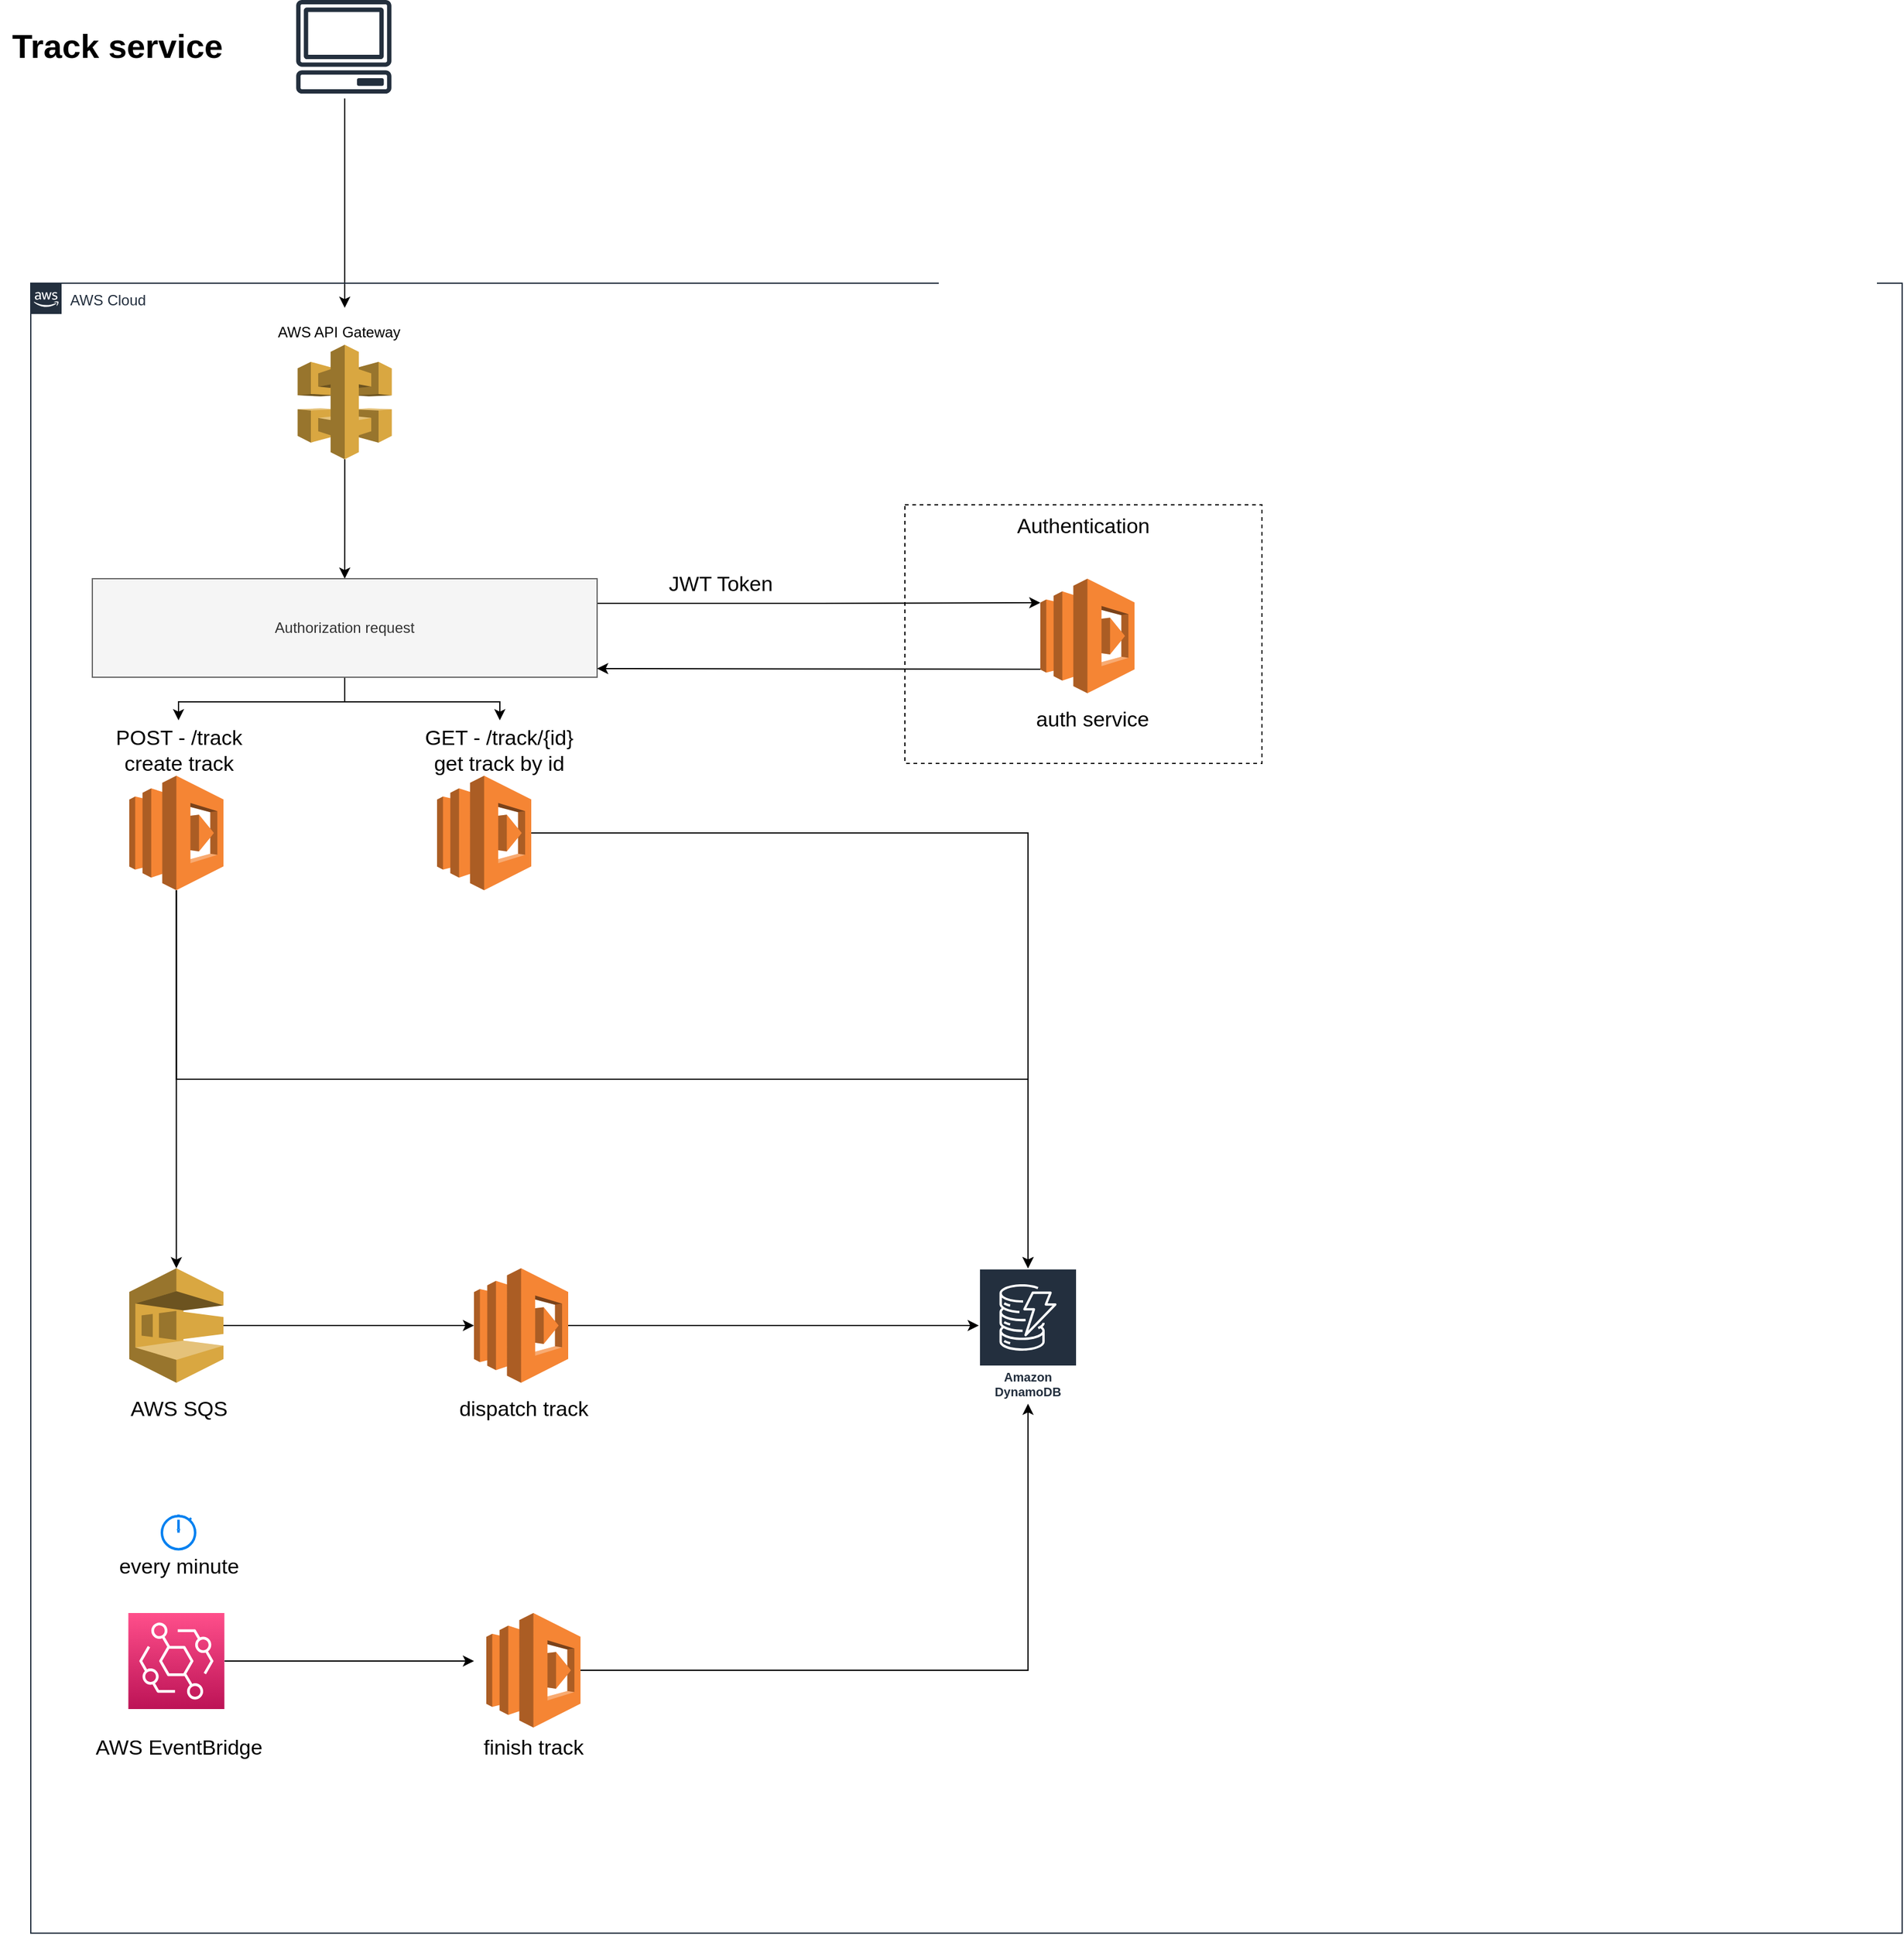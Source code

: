 <mxfile version="17.5.0" type="github">
  <diagram id="sx4DB-smJGjERo_jBSHq" name="Page-1">
    <mxGraphModel dx="3778" dy="2700" grid="1" gridSize="10" guides="1" tooltips="1" connect="1" arrows="1" fold="1" page="1" pageScale="1" pageWidth="827" pageHeight="1169" background="#FFFFFF" math="0" shadow="0">
      <root>
        <mxCell id="0" />
        <mxCell id="1" parent="0" />
        <mxCell id="05hHKeat-juu67TqZmML-72" style="edgeStyle=orthogonalEdgeStyle;rounded=0;orthogonalLoop=1;jettySize=auto;html=1;fontSize=17;" parent="1" source="05hHKeat-juu67TqZmML-2" target="05hHKeat-juu67TqZmML-4" edge="1">
          <mxGeometry relative="1" as="geometry" />
        </mxCell>
        <mxCell id="05hHKeat-juu67TqZmML-2" value="" style="outlineConnect=0;dashed=0;verticalLabelPosition=bottom;verticalAlign=top;align=center;html=1;shape=mxgraph.aws3.api_gateway;fillColor=#D9A741;gradientColor=none;" parent="1" vertex="1">
          <mxGeometry x="236.75" y="130" width="76.5" height="93" as="geometry" />
        </mxCell>
        <mxCell id="05hHKeat-juu67TqZmML-3" value="AWS API Gateway" style="text;html=1;align=center;verticalAlign=middle;resizable=0;points=[];autosize=1;strokeColor=none;fillColor=none;" parent="1" vertex="1">
          <mxGeometry x="210" y="110" width="120" height="20" as="geometry" />
        </mxCell>
        <mxCell id="05hHKeat-juu67TqZmML-40" style="edgeStyle=orthogonalEdgeStyle;rounded=0;orthogonalLoop=1;jettySize=auto;html=1;exitX=1;exitY=0.25;exitDx=0;exitDy=0;entryX=0;entryY=0.21;entryDx=0;entryDy=0;entryPerimeter=0;fontSize=17;" parent="1" source="05hHKeat-juu67TqZmML-4" target="05hHKeat-juu67TqZmML-9" edge="1">
          <mxGeometry relative="1" as="geometry" />
        </mxCell>
        <mxCell id="05hHKeat-juu67TqZmML-43" style="edgeStyle=orthogonalEdgeStyle;rounded=0;orthogonalLoop=1;jettySize=auto;html=1;exitX=0.5;exitY=1;exitDx=0;exitDy=0;fontSize=17;" parent="1" source="05hHKeat-juu67TqZmML-4" target="05hHKeat-juu67TqZmML-22" edge="1">
          <mxGeometry relative="1" as="geometry" />
        </mxCell>
        <mxCell id="05hHKeat-juu67TqZmML-44" style="edgeStyle=orthogonalEdgeStyle;rounded=0;orthogonalLoop=1;jettySize=auto;html=1;entryX=0.507;entryY=0;entryDx=0;entryDy=0;entryPerimeter=0;fontSize=17;" parent="1" source="05hHKeat-juu67TqZmML-4" target="05hHKeat-juu67TqZmML-23" edge="1">
          <mxGeometry relative="1" as="geometry" />
        </mxCell>
        <mxCell id="05hHKeat-juu67TqZmML-4" value="Authorization request" style="whiteSpace=wrap;html=1;fillColor=#f5f5f5;fontColor=#333333;strokeColor=#666666;" parent="1" vertex="1">
          <mxGeometry x="70" y="320" width="410" height="80" as="geometry" />
        </mxCell>
        <mxCell id="05hHKeat-juu67TqZmML-41" style="edgeStyle=orthogonalEdgeStyle;rounded=0;orthogonalLoop=1;jettySize=auto;html=1;exitX=0;exitY=0.79;exitDx=0;exitDy=0;exitPerimeter=0;fontSize=17;" parent="1" source="05hHKeat-juu67TqZmML-9" edge="1">
          <mxGeometry relative="1" as="geometry">
            <mxPoint x="480" y="393" as="targetPoint" />
          </mxGeometry>
        </mxCell>
        <mxCell id="05hHKeat-juu67TqZmML-9" value="" style="outlineConnect=0;dashed=0;verticalLabelPosition=bottom;verticalAlign=top;align=center;html=1;shape=mxgraph.aws3.lambda;fillColor=#F58534;gradientColor=none;" parent="1" vertex="1">
          <mxGeometry x="840" y="320" width="76.5" height="93" as="geometry" />
        </mxCell>
        <mxCell id="05hHKeat-juu67TqZmML-20" style="edgeStyle=orthogonalEdgeStyle;rounded=0;orthogonalLoop=1;jettySize=auto;html=1;exitX=0.5;exitY=1;exitDx=0;exitDy=0;exitPerimeter=0;fontSize=17;" parent="1" source="05hHKeat-juu67TqZmML-17" target="05hHKeat-juu67TqZmML-19" edge="1">
          <mxGeometry relative="1" as="geometry" />
        </mxCell>
        <mxCell id="05hHKeat-juu67TqZmML-47" style="edgeStyle=orthogonalEdgeStyle;rounded=0;orthogonalLoop=1;jettySize=auto;html=1;exitX=0.5;exitY=1;exitDx=0;exitDy=0;exitPerimeter=0;entryX=0.5;entryY=0;entryDx=0;entryDy=0;entryPerimeter=0;fontSize=17;" parent="1" source="05hHKeat-juu67TqZmML-17" target="05hHKeat-juu67TqZmML-24" edge="1">
          <mxGeometry relative="1" as="geometry" />
        </mxCell>
        <mxCell id="05hHKeat-juu67TqZmML-17" value="" style="outlineConnect=0;dashed=0;verticalLabelPosition=bottom;verticalAlign=top;align=center;html=1;shape=mxgraph.aws3.lambda;fillColor=#F58534;gradientColor=none;" parent="1" vertex="1">
          <mxGeometry x="100" y="480" width="76.5" height="93" as="geometry" />
        </mxCell>
        <mxCell id="05hHKeat-juu67TqZmML-63" style="edgeStyle=orthogonalEdgeStyle;rounded=0;orthogonalLoop=1;jettySize=auto;html=1;fontSize=17;" parent="1" source="05hHKeat-juu67TqZmML-18" target="05hHKeat-juu67TqZmML-19" edge="1">
          <mxGeometry relative="1" as="geometry" />
        </mxCell>
        <mxCell id="05hHKeat-juu67TqZmML-18" value="" style="outlineConnect=0;dashed=0;verticalLabelPosition=bottom;verticalAlign=top;align=center;html=1;shape=mxgraph.aws3.lambda;fillColor=#F58534;gradientColor=none;" parent="1" vertex="1">
          <mxGeometry x="350" y="480" width="76.5" height="93" as="geometry" />
        </mxCell>
        <mxCell id="05hHKeat-juu67TqZmML-19" value="Amazon DynamoDB" style="sketch=0;outlineConnect=0;fontColor=#232F3E;gradientColor=none;strokeColor=#ffffff;fillColor=#232F3E;dashed=0;verticalLabelPosition=middle;verticalAlign=bottom;align=center;html=1;whiteSpace=wrap;fontSize=10;fontStyle=1;spacing=3;shape=mxgraph.aws4.productIcon;prIcon=mxgraph.aws4.dynamodb;" parent="1" vertex="1">
          <mxGeometry x="790" y="880" width="80" height="110" as="geometry" />
        </mxCell>
        <mxCell id="05hHKeat-juu67TqZmML-22" value="POST - /track&lt;br&gt;create track" style="text;html=1;align=center;verticalAlign=middle;resizable=0;points=[];autosize=1;strokeColor=none;fillColor=none;fontSize=17;" parent="1" vertex="1">
          <mxGeometry x="80" y="435" width="120" height="50" as="geometry" />
        </mxCell>
        <mxCell id="05hHKeat-juu67TqZmML-23" value="GET - /track/{id}&lt;br&gt;get track by id" style="text;html=1;align=center;verticalAlign=middle;resizable=0;points=[];autosize=1;strokeColor=none;fillColor=none;fontSize=17;" parent="1" vertex="1">
          <mxGeometry x="330" y="435" width="140" height="50" as="geometry" />
        </mxCell>
        <mxCell id="05hHKeat-juu67TqZmML-50" style="edgeStyle=orthogonalEdgeStyle;rounded=0;orthogonalLoop=1;jettySize=auto;html=1;fontSize=17;" parent="1" source="05hHKeat-juu67TqZmML-24" target="05hHKeat-juu67TqZmML-25" edge="1">
          <mxGeometry relative="1" as="geometry" />
        </mxCell>
        <mxCell id="05hHKeat-juu67TqZmML-24" value="" style="outlineConnect=0;dashed=0;verticalLabelPosition=bottom;verticalAlign=top;align=center;html=1;shape=mxgraph.aws3.sqs;fillColor=#D9A741;gradientColor=none;fontSize=17;" parent="1" vertex="1">
          <mxGeometry x="100" y="880" width="76.5" height="93" as="geometry" />
        </mxCell>
        <mxCell id="05hHKeat-juu67TqZmML-61" style="edgeStyle=orthogonalEdgeStyle;rounded=0;orthogonalLoop=1;jettySize=auto;html=1;exitX=1;exitY=0.5;exitDx=0;exitDy=0;exitPerimeter=0;fontSize=17;" parent="1" source="05hHKeat-juu67TqZmML-25" target="05hHKeat-juu67TqZmML-19" edge="1">
          <mxGeometry relative="1" as="geometry">
            <Array as="points">
              <mxPoint x="720" y="927" />
              <mxPoint x="720" y="927" />
            </Array>
          </mxGeometry>
        </mxCell>
        <mxCell id="05hHKeat-juu67TqZmML-25" value="" style="outlineConnect=0;dashed=0;verticalLabelPosition=bottom;verticalAlign=top;align=center;html=1;shape=mxgraph.aws3.lambda;fillColor=#F58534;gradientColor=none;fontSize=17;" parent="1" vertex="1">
          <mxGeometry x="380" y="880" width="76.5" height="93" as="geometry" />
        </mxCell>
        <mxCell id="05hHKeat-juu67TqZmML-46" value="dispatch track" style="text;html=1;align=center;verticalAlign=middle;resizable=0;points=[];autosize=1;strokeColor=none;fillColor=none;fontSize=17;" parent="1" vertex="1">
          <mxGeometry x="360" y="980" width="120" height="30" as="geometry" />
        </mxCell>
        <mxCell id="05hHKeat-juu67TqZmML-48" value="auth service" style="text;html=1;align=center;verticalAlign=middle;resizable=0;points=[];autosize=1;strokeColor=none;fillColor=none;fontSize=17;" parent="1" vertex="1">
          <mxGeometry x="827" y="420" width="110" height="30" as="geometry" />
        </mxCell>
        <mxCell id="05hHKeat-juu67TqZmML-49" value="AWS SQS" style="text;html=1;align=center;verticalAlign=middle;resizable=0;points=[];autosize=1;strokeColor=none;fillColor=none;fontSize=17;" parent="1" vertex="1">
          <mxGeometry x="95" y="980" width="90" height="30" as="geometry" />
        </mxCell>
        <mxCell id="05hHKeat-juu67TqZmML-56" style="edgeStyle=orthogonalEdgeStyle;rounded=0;orthogonalLoop=1;jettySize=auto;html=1;exitX=1;exitY=0.5;exitDx=0;exitDy=0;exitPerimeter=0;fontSize=17;" parent="1" source="05hHKeat-juu67TqZmML-52" edge="1">
          <mxGeometry relative="1" as="geometry">
            <mxPoint x="380" y="1199" as="targetPoint" />
          </mxGeometry>
        </mxCell>
        <mxCell id="05hHKeat-juu67TqZmML-52" value="" style="sketch=0;points=[[0,0,0],[0.25,0,0],[0.5,0,0],[0.75,0,0],[1,0,0],[0,1,0],[0.25,1,0],[0.5,1,0],[0.75,1,0],[1,1,0],[0,0.25,0],[0,0.5,0],[0,0.75,0],[1,0.25,0],[1,0.5,0],[1,0.75,0]];outlineConnect=0;fontColor=#232F3E;gradientColor=#FF4F8B;gradientDirection=north;fillColor=#BC1356;strokeColor=#ffffff;dashed=0;verticalLabelPosition=bottom;verticalAlign=top;align=center;html=1;fontSize=12;fontStyle=0;aspect=fixed;shape=mxgraph.aws4.resourceIcon;resIcon=mxgraph.aws4.eventbridge;" parent="1" vertex="1">
          <mxGeometry x="99.25" y="1160" width="78" height="78" as="geometry" />
        </mxCell>
        <mxCell id="05hHKeat-juu67TqZmML-53" value="AWS EventBridge" style="text;html=1;align=center;verticalAlign=middle;resizable=0;points=[];autosize=1;strokeColor=none;fillColor=none;fontSize=17;" parent="1" vertex="1">
          <mxGeometry x="65" y="1255" width="150" height="30" as="geometry" />
        </mxCell>
        <mxCell id="05hHKeat-juu67TqZmML-62" style="edgeStyle=orthogonalEdgeStyle;rounded=0;orthogonalLoop=1;jettySize=auto;html=1;fontSize=17;" parent="1" source="05hHKeat-juu67TqZmML-54" target="05hHKeat-juu67TqZmML-19" edge="1">
          <mxGeometry relative="1" as="geometry" />
        </mxCell>
        <mxCell id="05hHKeat-juu67TqZmML-54" value="" style="outlineConnect=0;dashed=0;verticalLabelPosition=bottom;verticalAlign=top;align=center;html=1;shape=mxgraph.aws3.lambda;fillColor=#F58534;gradientColor=none;fontSize=17;" parent="1" vertex="1">
          <mxGeometry x="390" y="1160" width="76.5" height="93" as="geometry" />
        </mxCell>
        <mxCell id="05hHKeat-juu67TqZmML-55" value="finish track" style="text;html=1;align=center;verticalAlign=middle;resizable=0;points=[];autosize=1;strokeColor=none;fillColor=none;fontSize=17;" parent="1" vertex="1">
          <mxGeometry x="378.25" y="1255" width="100" height="30" as="geometry" />
        </mxCell>
        <mxCell id="05hHKeat-juu67TqZmML-57" value="" style="html=1;verticalLabelPosition=bottom;align=center;labelBackgroundColor=#ffffff;verticalAlign=top;strokeWidth=2;strokeColor=#0080F0;shadow=0;dashed=0;shape=mxgraph.ios7.icons.stopwatch;fontSize=17;" parent="1" vertex="1">
          <mxGeometry x="126.5" y="1080" width="27" height="28.2" as="geometry" />
        </mxCell>
        <mxCell id="05hHKeat-juu67TqZmML-59" value="every minute" style="text;html=1;align=center;verticalAlign=middle;resizable=0;points=[];autosize=1;strokeColor=none;fillColor=none;fontSize=17;" parent="1" vertex="1">
          <mxGeometry x="85" y="1108.2" width="110" height="30" as="geometry" />
        </mxCell>
        <mxCell id="05hHKeat-juu67TqZmML-73" style="edgeStyle=orthogonalEdgeStyle;rounded=0;orthogonalLoop=1;jettySize=auto;html=1;fontSize=17;" parent="1" edge="1">
          <mxGeometry relative="1" as="geometry">
            <mxPoint x="275" y="100" as="targetPoint" />
            <mxPoint x="275" y="-70" as="sourcePoint" />
          </mxGeometry>
        </mxCell>
        <mxCell id="05hHKeat-juu67TqZmML-75" value="" style="sketch=0;outlineConnect=0;fontColor=#232F3E;gradientColor=none;fillColor=#232F3D;strokeColor=none;dashed=0;verticalLabelPosition=bottom;verticalAlign=top;align=center;html=1;fontSize=12;fontStyle=0;aspect=fixed;pointerEvents=1;shape=mxgraph.aws4.client;" parent="1" vertex="1">
          <mxGeometry x="235.25" y="-150" width="78" height="76" as="geometry" />
        </mxCell>
        <mxCell id="05hHKeat-juu67TqZmML-76" value="AWS Cloud" style="points=[[0,0],[0.25,0],[0.5,0],[0.75,0],[1,0],[1,0.25],[1,0.5],[1,0.75],[1,1],[0.75,1],[0.5,1],[0.25,1],[0,1],[0,0.75],[0,0.5],[0,0.25]];outlineConnect=0;gradientColor=none;html=1;whiteSpace=wrap;fontSize=12;fontStyle=0;container=1;pointerEvents=0;collapsible=0;recursiveResize=0;shape=mxgraph.aws4.group;grIcon=mxgraph.aws4.group_aws_cloud_alt;strokeColor=#232F3E;fillColor=none;verticalAlign=top;align=left;spacingLeft=30;fontColor=#232F3E;dashed=0;" parent="1" vertex="1">
          <mxGeometry x="20" y="80" width="1520" height="1340" as="geometry" />
        </mxCell>
        <mxCell id="05hHKeat-juu67TqZmML-79" value="Authentication" style="fillColor=none;strokeColor=#000000;dashed=1;verticalAlign=top;fontStyle=0;fontColor=#000000;fontSize=17;" parent="05hHKeat-juu67TqZmML-76" vertex="1">
          <mxGeometry x="710" y="180" width="290" height="210" as="geometry" />
        </mxCell>
        <mxCell id="05hHKeat-juu67TqZmML-81" value="JWT Token" style="text;html=1;align=center;verticalAlign=middle;resizable=0;points=[];autosize=1;strokeColor=none;fillColor=none;fontSize=17;" parent="05hHKeat-juu67TqZmML-76" vertex="1">
          <mxGeometry x="510" y="230" width="100" height="30" as="geometry" />
        </mxCell>
        <mxCell id="05hHKeat-juu67TqZmML-82" value="&lt;b&gt;&lt;font style=&quot;font-size: 27px&quot;&gt;Track service&lt;/font&gt;&lt;/b&gt;" style="text;html=1;align=center;verticalAlign=middle;resizable=0;points=[];autosize=1;strokeColor=none;fillColor=none;fontSize=17;fontColor=#000000;" parent="1" vertex="1">
          <mxGeometry x="-5" y="-127" width="190" height="30" as="geometry" />
        </mxCell>
      </root>
    </mxGraphModel>
  </diagram>
</mxfile>
